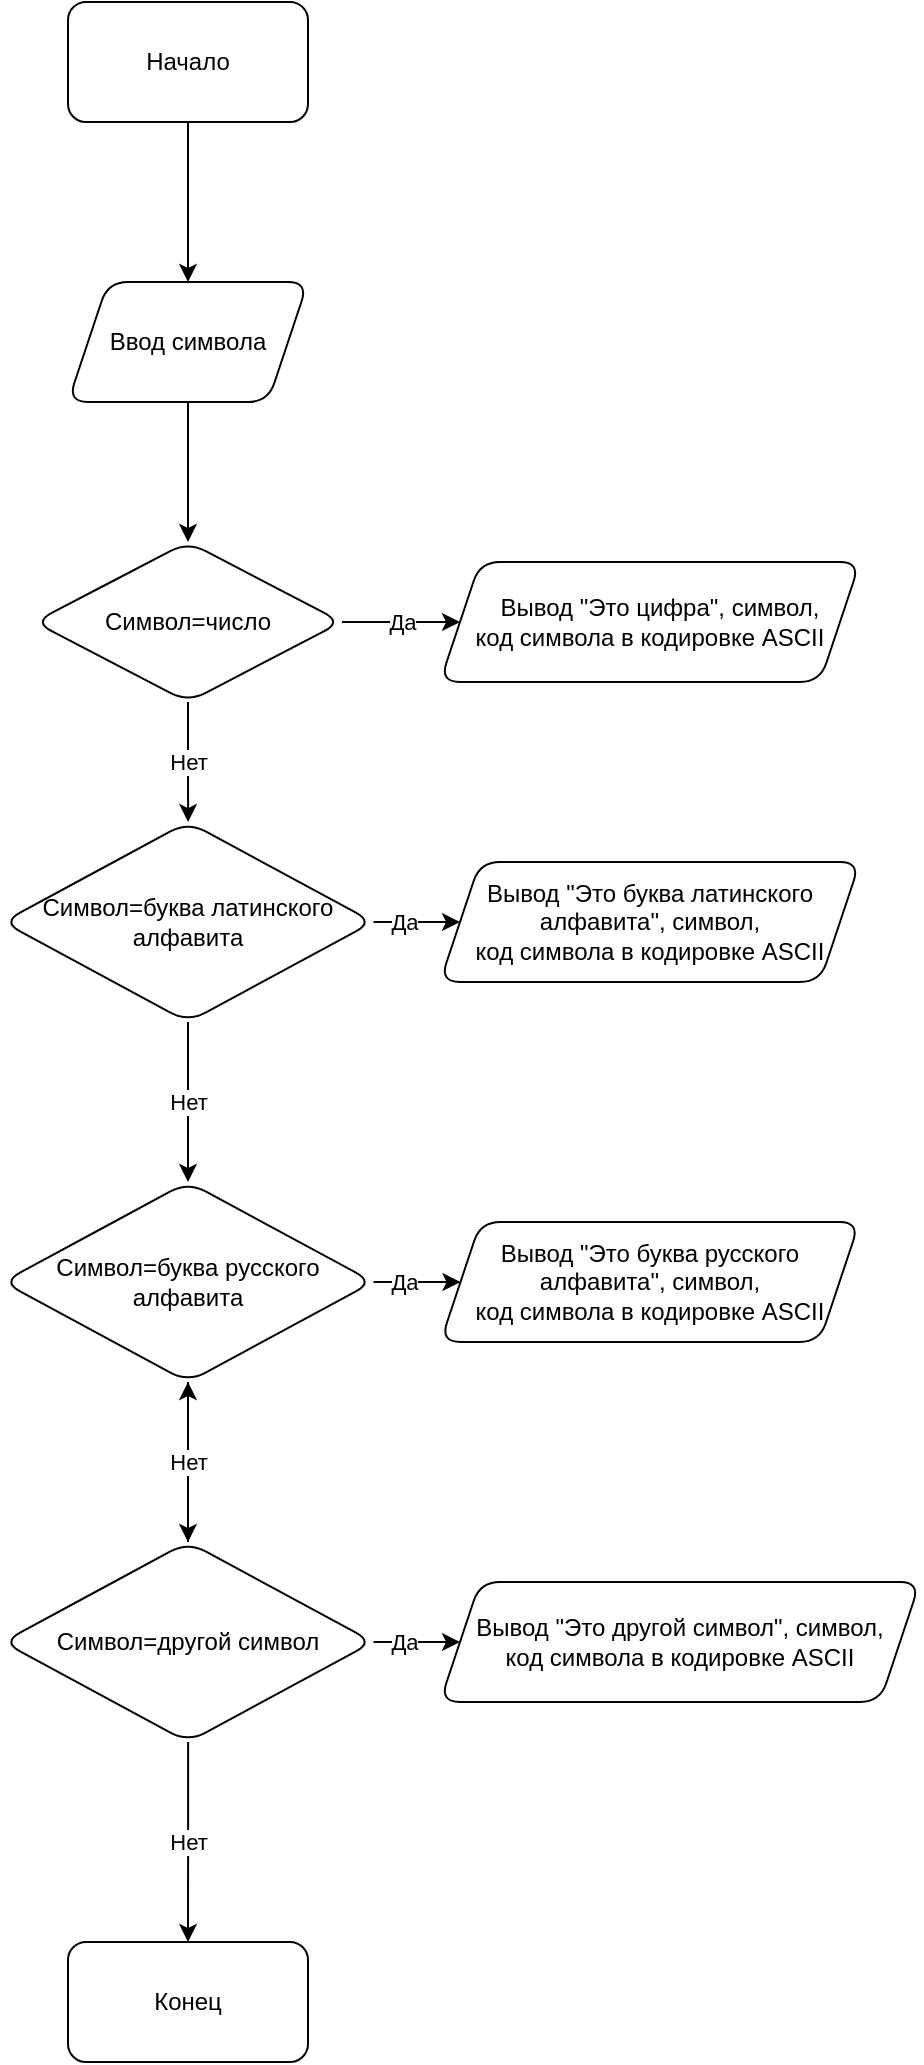 <mxfile version="15.4.0" type="device"><diagram id="Xle5N0QlxXlQvaLrLIYa" name="Page-1"><mxGraphModel dx="1024" dy="584" grid="1" gridSize="10" guides="1" tooltips="1" connect="1" arrows="1" fold="1" page="1" pageScale="1" pageWidth="827" pageHeight="1169" math="0" shadow="0"><root><mxCell id="0"/><mxCell id="1" parent="0"/><mxCell id="laxmDlyPHZiXC0lCQHT4-3" value="" style="edgeStyle=orthogonalEdgeStyle;rounded=0;orthogonalLoop=1;jettySize=auto;html=1;" parent="1" source="laxmDlyPHZiXC0lCQHT4-1" target="laxmDlyPHZiXC0lCQHT4-2" edge="1"><mxGeometry relative="1" as="geometry"/></mxCell><mxCell id="laxmDlyPHZiXC0lCQHT4-1" value="Начало" style="rounded=1;whiteSpace=wrap;html=1;" parent="1" vertex="1"><mxGeometry x="354" y="30" width="120" height="60" as="geometry"/></mxCell><mxCell id="laxmDlyPHZiXC0lCQHT4-5" value="" style="edgeStyle=orthogonalEdgeStyle;rounded=0;orthogonalLoop=1;jettySize=auto;html=1;" parent="1" source="laxmDlyPHZiXC0lCQHT4-2" target="laxmDlyPHZiXC0lCQHT4-4" edge="1"><mxGeometry relative="1" as="geometry"/></mxCell><mxCell id="laxmDlyPHZiXC0lCQHT4-2" value="Ввод символа" style="shape=parallelogram;perimeter=parallelogramPerimeter;whiteSpace=wrap;html=1;fixedSize=1;rounded=1;" parent="1" vertex="1"><mxGeometry x="354" y="170" width="120" height="60" as="geometry"/></mxCell><mxCell id="laxmDlyPHZiXC0lCQHT4-8" value="Да" style="edgeStyle=orthogonalEdgeStyle;rounded=0;orthogonalLoop=1;jettySize=auto;html=1;" parent="1" source="laxmDlyPHZiXC0lCQHT4-4" target="laxmDlyPHZiXC0lCQHT4-6" edge="1"><mxGeometry relative="1" as="geometry"/></mxCell><mxCell id="laxmDlyPHZiXC0lCQHT4-19" value="Нет" style="edgeStyle=orthogonalEdgeStyle;rounded=0;orthogonalLoop=1;jettySize=auto;html=1;" parent="1" source="laxmDlyPHZiXC0lCQHT4-4" target="laxmDlyPHZiXC0lCQHT4-18" edge="1"><mxGeometry relative="1" as="geometry"/></mxCell><mxCell id="laxmDlyPHZiXC0lCQHT4-4" value="Символ=число" style="rhombus;whiteSpace=wrap;html=1;rounded=1;" parent="1" vertex="1"><mxGeometry x="337" y="300" width="154" height="80" as="geometry"/></mxCell><mxCell id="laxmDlyPHZiXC0lCQHT4-6" value="&amp;nbsp; &amp;nbsp;Вывод &quot;Это цифра&quot;, символ,&lt;br&gt;код символа в кодировке ASCII" style="shape=parallelogram;perimeter=parallelogramPerimeter;whiteSpace=wrap;html=1;fixedSize=1;rounded=1;" parent="1" vertex="1"><mxGeometry x="540" y="310" width="210" height="60" as="geometry"/></mxCell><mxCell id="laxmDlyPHZiXC0lCQHT4-21" value="Да" style="edgeStyle=orthogonalEdgeStyle;rounded=0;orthogonalLoop=1;jettySize=auto;html=1;" parent="1" source="laxmDlyPHZiXC0lCQHT4-18" target="laxmDlyPHZiXC0lCQHT4-20" edge="1"><mxGeometry relative="1" as="geometry"/></mxCell><mxCell id="laxmDlyPHZiXC0lCQHT4-24" value="Нет" style="edgeStyle=orthogonalEdgeStyle;rounded=0;orthogonalLoop=1;jettySize=auto;html=1;" parent="1" source="laxmDlyPHZiXC0lCQHT4-18" target="laxmDlyPHZiXC0lCQHT4-23" edge="1"><mxGeometry relative="1" as="geometry"/></mxCell><mxCell id="laxmDlyPHZiXC0lCQHT4-18" value="Символ=буква латинского алфавита" style="rhombus;whiteSpace=wrap;html=1;rounded=1;" parent="1" vertex="1"><mxGeometry x="321.25" y="440" width="185.5" height="100" as="geometry"/></mxCell><mxCell id="laxmDlyPHZiXC0lCQHT4-20" value="&lt;span&gt;Вывод &quot;Это буква латинского алфавита&quot;, символ,&lt;/span&gt;&lt;br&gt;&lt;span&gt;код символа в кодировке ASCII&lt;/span&gt;" style="shape=parallelogram;perimeter=parallelogramPerimeter;whiteSpace=wrap;html=1;fixedSize=1;rounded=1;" parent="1" vertex="1"><mxGeometry x="540" y="460" width="210" height="60" as="geometry"/></mxCell><mxCell id="laxmDlyPHZiXC0lCQHT4-28" value="Да" style="edgeStyle=orthogonalEdgeStyle;rounded=0;orthogonalLoop=1;jettySize=auto;html=1;" parent="1" source="laxmDlyPHZiXC0lCQHT4-23" target="laxmDlyPHZiXC0lCQHT4-27" edge="1"><mxGeometry relative="1" as="geometry"/></mxCell><mxCell id="laxmDlyPHZiXC0lCQHT4-30" value="" style="edgeStyle=orthogonalEdgeStyle;rounded=0;orthogonalLoop=1;jettySize=auto;html=1;" parent="1" source="laxmDlyPHZiXC0lCQHT4-23" target="laxmDlyPHZiXC0lCQHT4-29" edge="1"><mxGeometry relative="1" as="geometry"/></mxCell><mxCell id="laxmDlyPHZiXC0lCQHT4-23" value="Символ=буква русского алфавита" style="rhombus;whiteSpace=wrap;html=1;rounded=1;" parent="1" vertex="1"><mxGeometry x="321.25" y="620" width="185.5" height="100" as="geometry"/></mxCell><mxCell id="laxmDlyPHZiXC0lCQHT4-27" value="&lt;span&gt;Вывод &quot;Это буква русского алфавита&quot;, символ,&lt;/span&gt;&lt;br&gt;&lt;span&gt;код символа в кодировке ASCII&lt;/span&gt;" style="shape=parallelogram;perimeter=parallelogramPerimeter;whiteSpace=wrap;html=1;fixedSize=1;rounded=1;" parent="1" vertex="1"><mxGeometry x="540.25" y="640" width="209.5" height="60" as="geometry"/></mxCell><mxCell id="laxmDlyPHZiXC0lCQHT4-31" value="Нет" style="edgeStyle=orthogonalEdgeStyle;rounded=0;orthogonalLoop=1;jettySize=auto;html=1;" parent="1" source="laxmDlyPHZiXC0lCQHT4-29" target="laxmDlyPHZiXC0lCQHT4-23" edge="1"><mxGeometry relative="1" as="geometry"/></mxCell><mxCell id="laxmDlyPHZiXC0lCQHT4-33" value="Да" style="edgeStyle=orthogonalEdgeStyle;rounded=0;orthogonalLoop=1;jettySize=auto;html=1;" parent="1" source="laxmDlyPHZiXC0lCQHT4-29" target="laxmDlyPHZiXC0lCQHT4-32" edge="1"><mxGeometry relative="1" as="geometry"/></mxCell><mxCell id="laxmDlyPHZiXC0lCQHT4-35" value="Нет" style="edgeStyle=orthogonalEdgeStyle;rounded=0;orthogonalLoop=1;jettySize=auto;html=1;" parent="1" source="laxmDlyPHZiXC0lCQHT4-29" target="laxmDlyPHZiXC0lCQHT4-34" edge="1"><mxGeometry relative="1" as="geometry"/></mxCell><mxCell id="laxmDlyPHZiXC0lCQHT4-29" value="Символ=другой символ" style="rhombus;whiteSpace=wrap;html=1;rounded=1;" parent="1" vertex="1"><mxGeometry x="321.25" y="800" width="185.5" height="100" as="geometry"/></mxCell><mxCell id="laxmDlyPHZiXC0lCQHT4-32" value="&lt;span&gt;Вывод &quot;Это другой символ&quot;, символ,&lt;/span&gt;&lt;br&gt;&lt;span&gt;код символа в кодировке ASCII&lt;/span&gt;" style="shape=parallelogram;perimeter=parallelogramPerimeter;whiteSpace=wrap;html=1;fixedSize=1;rounded=1;" parent="1" vertex="1"><mxGeometry x="540" y="820" width="240" height="60" as="geometry"/></mxCell><mxCell id="laxmDlyPHZiXC0lCQHT4-34" value="Конец" style="whiteSpace=wrap;html=1;rounded=1;" parent="1" vertex="1"><mxGeometry x="354" y="1000" width="120" height="60" as="geometry"/></mxCell></root></mxGraphModel></diagram></mxfile>